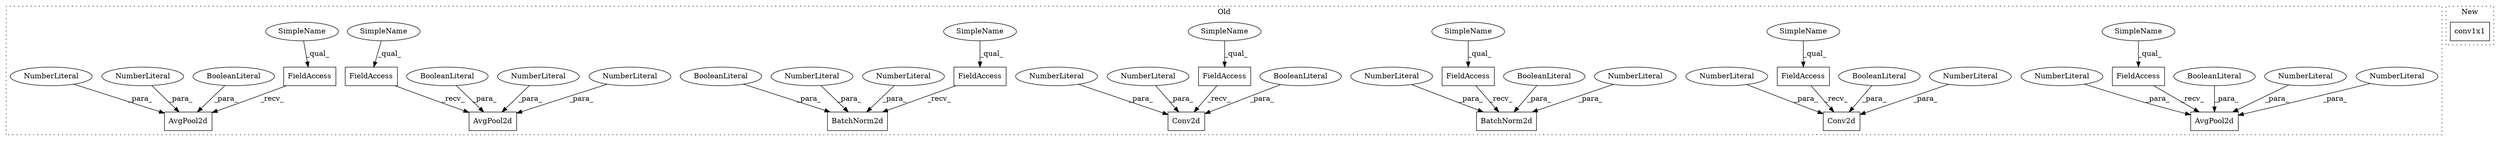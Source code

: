 digraph G {
subgraph cluster0 {
1 [label="AvgPool2d" a="32" s="12551,12572" l="10,1" shape="box"];
3 [label="NumberLiteral" a="34" s="12565" l="1" shape="ellipse"];
4 [label="NumberLiteral" a="34" s="12563" l="1" shape="ellipse"];
5 [label="NumberLiteral" a="34" s="12561" l="1" shape="ellipse"];
6 [label="FieldAccess" a="22" s="12542" l="8" shape="box"];
7 [label="FieldAccess" a="22" s="11286" l="8" shape="box"];
8 [label="Conv2d" a="32" s="11295,11348" l="7,1" shape="box"];
9 [label="NumberLiteral" a="34" s="11339" l="1" shape="ellipse"];
10 [label="NumberLiteral" a="34" s="11341" l="1" shape="ellipse"];
11 [label="FieldAccess" a="22" s="12015" l="8" shape="box"];
12 [label="BooleanLiteral" a="9" s="11343" l="5" shape="ellipse"];
13 [label="BooleanLiteral" a="9" s="12567" l="5" shape="ellipse"];
14 [label="FieldAccess" a="22" s="11617" l="8" shape="box"];
15 [label="FieldAccess" a="22" s="11386" l="8" shape="box"];
16 [label="BatchNorm2d" a="32" s="12024,12072" l="12,1" shape="box"];
17 [label="NumberLiteral" a="34" s="12058" l="5" shape="ellipse"];
18 [label="NumberLiteral" a="34" s="12064" l="3" shape="ellipse"];
19 [label="BooleanLiteral" a="9" s="12068" l="4" shape="ellipse"];
20 [label="Conv2d" a="32" s="11626,11677" l="7,1" shape="box"];
21 [label="NumberLiteral" a="34" s="11668" l="1" shape="ellipse"];
22 [label="NumberLiteral" a="34" s="11670" l="1" shape="ellipse"];
23 [label="BooleanLiteral" a="9" s="11672" l="5" shape="ellipse"];
24 [label="BatchNorm2d" a="32" s="11395,11440" l="12,1" shape="box"];
25 [label="NumberLiteral" a="34" s="11426" l="5" shape="ellipse"];
26 [label="NumberLiteral" a="34" s="11432" l="3" shape="ellipse"];
27 [label="BooleanLiteral" a="9" s="11436" l="4" shape="ellipse"];
28 [label="FieldAccess" a="22" s="12602" l="8" shape="box"];
29 [label="AvgPool2d" a="32" s="12611,12632" l="10,1" shape="box"];
30 [label="NumberLiteral" a="34" s="12625" l="1" shape="ellipse"];
31 [label="NumberLiteral" a="34" s="12623" l="1" shape="ellipse"];
32 [label="FieldAccess" a="22" s="12483" l="8" shape="box"];
33 [label="AvgPool2d" a="32" s="12492,12513" l="10,1" shape="box"];
34 [label="NumberLiteral" a="34" s="12502" l="1" shape="ellipse"];
35 [label="NumberLiteral" a="34" s="12506" l="1" shape="ellipse"];
36 [label="BooleanLiteral" a="9" s="12627" l="5" shape="ellipse"];
37 [label="BooleanLiteral" a="9" s="12508" l="5" shape="ellipse"];
38 [label="SimpleName" a="42" s="12015" l="5" shape="ellipse"];
39 [label="SimpleName" a="42" s="11386" l="5" shape="ellipse"];
40 [label="SimpleName" a="42" s="12483" l="5" shape="ellipse"];
41 [label="SimpleName" a="42" s="11286" l="5" shape="ellipse"];
42 [label="SimpleName" a="42" s="11617" l="5" shape="ellipse"];
43 [label="SimpleName" a="42" s="12602" l="5" shape="ellipse"];
44 [label="SimpleName" a="42" s="12542" l="5" shape="ellipse"];
label = "Old";
style="dotted";
}
subgraph cluster1 {
2 [label="conv1x1" a="32" s="12538,12580" l="8,1" shape="box"];
label = "New";
style="dotted";
}
3 -> 1 [label="_para_"];
4 -> 1 [label="_para_"];
5 -> 1 [label="_para_"];
6 -> 1 [label="_recv_"];
7 -> 8 [label="_recv_"];
9 -> 8 [label="_para_"];
10 -> 8 [label="_para_"];
11 -> 16 [label="_recv_"];
12 -> 8 [label="_para_"];
13 -> 1 [label="_para_"];
14 -> 20 [label="_recv_"];
15 -> 24 [label="_recv_"];
17 -> 16 [label="_para_"];
18 -> 16 [label="_para_"];
19 -> 16 [label="_para_"];
21 -> 20 [label="_para_"];
22 -> 20 [label="_para_"];
23 -> 20 [label="_para_"];
25 -> 24 [label="_para_"];
26 -> 24 [label="_para_"];
27 -> 24 [label="_para_"];
28 -> 29 [label="_recv_"];
30 -> 29 [label="_para_"];
31 -> 29 [label="_para_"];
32 -> 33 [label="_recv_"];
34 -> 33 [label="_para_"];
35 -> 33 [label="_para_"];
36 -> 29 [label="_para_"];
37 -> 33 [label="_para_"];
38 -> 11 [label="_qual_"];
39 -> 15 [label="_qual_"];
40 -> 32 [label="_qual_"];
41 -> 7 [label="_qual_"];
42 -> 14 [label="_qual_"];
43 -> 28 [label="_qual_"];
44 -> 6 [label="_qual_"];
}
